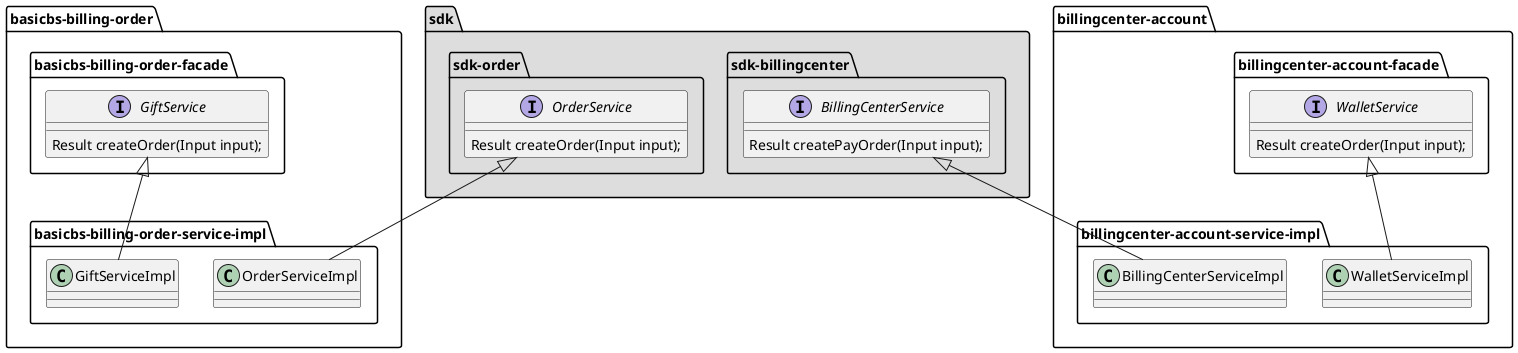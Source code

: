 @startuml

    package "sdk" #DDDDDD {
        package "sdk-order" #DDDDDD {
            interface OrderService {
                Result createOrder(Input input);
            }
        }
        package "sdk-billingcenter" #DDDDDD {
            interface BillingCenterService {
                Result createPayOrder(Input input);
            }
        }
    }

package "basicbs-billing-order" {
    package "basicbs-billing-order-facade" {
        interface GiftService {
            Result createOrder(Input input);
        }
    }
    package "basicbs-billing-order-service-impl" {
        class GiftServiceImpl {
        }
        class OrderServiceImpl {
        }
    }
}

package "billingcenter-account" {
    package "billingcenter-account-facade" {
        interface WalletService {
            Result createOrder(Input input);
        }
    }
    package "billingcenter-account-service-impl" {
        class WalletServiceImpl {
        }
        class BillingCenterServiceImpl {
        }
    }
}

OrderService <|-- OrderServiceImpl
WalletService <|-- WalletServiceImpl

BillingCenterService <|-- BillingCenterServiceImpl
GiftService <|-- GiftServiceImpl

@enduml